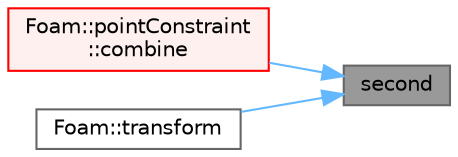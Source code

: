 digraph "second"
{
 // LATEX_PDF_SIZE
  bgcolor="transparent";
  edge [fontname=Helvetica,fontsize=10,labelfontname=Helvetica,labelfontsize=10];
  node [fontname=Helvetica,fontsize=10,shape=box,height=0.2,width=0.4];
  rankdir="RL";
  Node1 [id="Node000001",label="second",height=0.2,width=0.4,color="gray40", fillcolor="grey60", style="filled", fontcolor="black",tooltip=" "];
  Node1 -> Node2 [id="edge1_Node000001_Node000002",dir="back",color="steelblue1",style="solid",tooltip=" "];
  Node2 [id="Node000002",label="Foam::pointConstraint\l::combine",height=0.2,width=0.4,color="red", fillcolor="#FFF0F0", style="filled",URL="$classFoam_1_1pointConstraint.html#a095efd16d47ddb55e30cbadf5489777a",tooltip=" "];
  Node1 -> Node7 [id="edge2_Node000001_Node000007",dir="back",color="steelblue1",style="solid",tooltip=" "];
  Node7 [id="Node000007",label="Foam::transform",height=0.2,width=0.4,color="grey40", fillcolor="white", style="filled",URL="$namespaceFoam.html#a3181570d982857605ffceda2ac4f4fa2",tooltip=" "];
}
